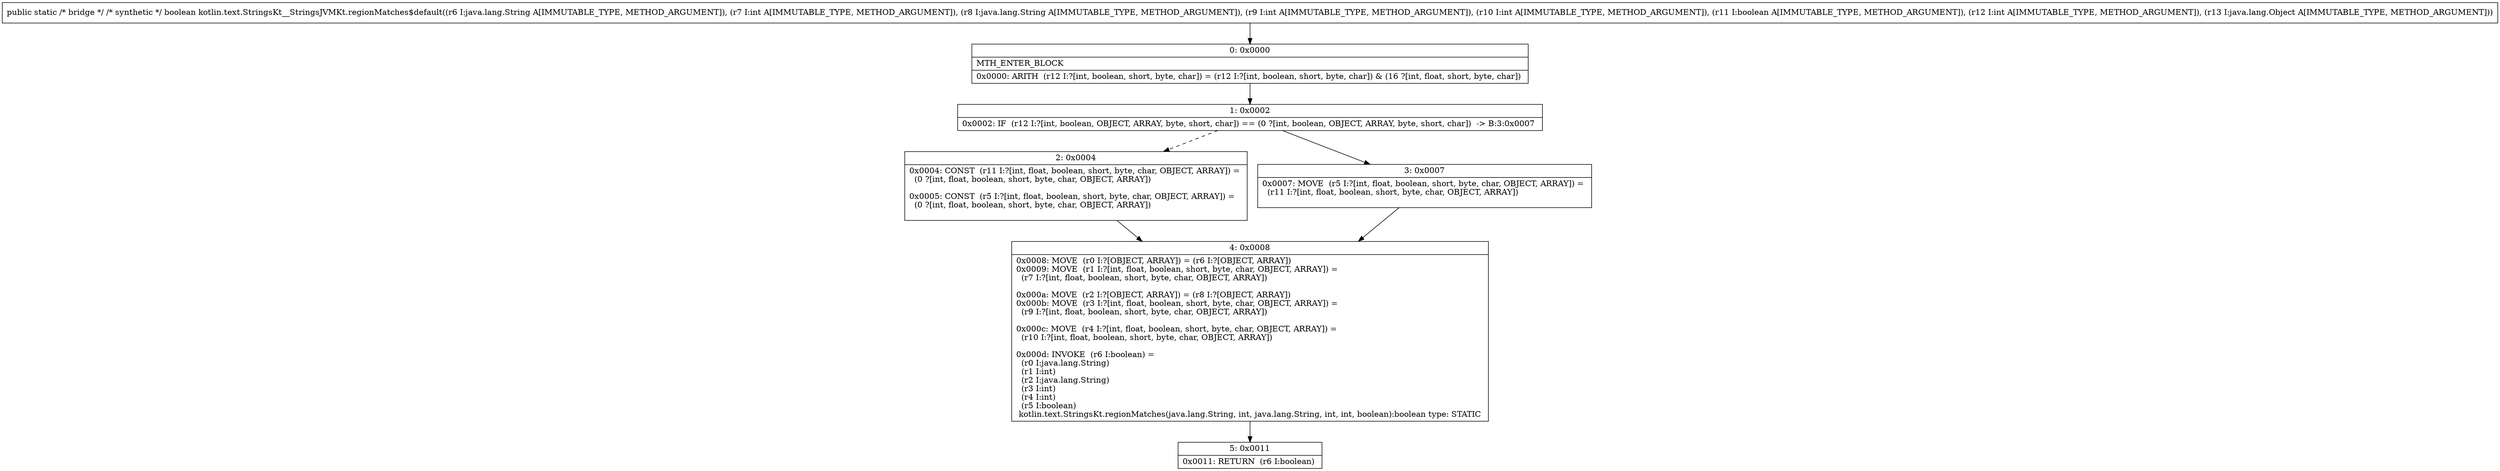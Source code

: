 digraph "CFG forkotlin.text.StringsKt__StringsJVMKt.regionMatches$default(Ljava\/lang\/String;ILjava\/lang\/String;IIZILjava\/lang\/Object;)Z" {
Node_0 [shape=record,label="{0\:\ 0x0000|MTH_ENTER_BLOCK\l|0x0000: ARITH  (r12 I:?[int, boolean, short, byte, char]) = (r12 I:?[int, boolean, short, byte, char]) & (16 ?[int, float, short, byte, char]) \l}"];
Node_1 [shape=record,label="{1\:\ 0x0002|0x0002: IF  (r12 I:?[int, boolean, OBJECT, ARRAY, byte, short, char]) == (0 ?[int, boolean, OBJECT, ARRAY, byte, short, char])  \-\> B:3:0x0007 \l}"];
Node_2 [shape=record,label="{2\:\ 0x0004|0x0004: CONST  (r11 I:?[int, float, boolean, short, byte, char, OBJECT, ARRAY]) = \l  (0 ?[int, float, boolean, short, byte, char, OBJECT, ARRAY])\l \l0x0005: CONST  (r5 I:?[int, float, boolean, short, byte, char, OBJECT, ARRAY]) = \l  (0 ?[int, float, boolean, short, byte, char, OBJECT, ARRAY])\l \l}"];
Node_3 [shape=record,label="{3\:\ 0x0007|0x0007: MOVE  (r5 I:?[int, float, boolean, short, byte, char, OBJECT, ARRAY]) = \l  (r11 I:?[int, float, boolean, short, byte, char, OBJECT, ARRAY])\l \l}"];
Node_4 [shape=record,label="{4\:\ 0x0008|0x0008: MOVE  (r0 I:?[OBJECT, ARRAY]) = (r6 I:?[OBJECT, ARRAY]) \l0x0009: MOVE  (r1 I:?[int, float, boolean, short, byte, char, OBJECT, ARRAY]) = \l  (r7 I:?[int, float, boolean, short, byte, char, OBJECT, ARRAY])\l \l0x000a: MOVE  (r2 I:?[OBJECT, ARRAY]) = (r8 I:?[OBJECT, ARRAY]) \l0x000b: MOVE  (r3 I:?[int, float, boolean, short, byte, char, OBJECT, ARRAY]) = \l  (r9 I:?[int, float, boolean, short, byte, char, OBJECT, ARRAY])\l \l0x000c: MOVE  (r4 I:?[int, float, boolean, short, byte, char, OBJECT, ARRAY]) = \l  (r10 I:?[int, float, boolean, short, byte, char, OBJECT, ARRAY])\l \l0x000d: INVOKE  (r6 I:boolean) = \l  (r0 I:java.lang.String)\l  (r1 I:int)\l  (r2 I:java.lang.String)\l  (r3 I:int)\l  (r4 I:int)\l  (r5 I:boolean)\l kotlin.text.StringsKt.regionMatches(java.lang.String, int, java.lang.String, int, int, boolean):boolean type: STATIC \l}"];
Node_5 [shape=record,label="{5\:\ 0x0011|0x0011: RETURN  (r6 I:boolean) \l}"];
MethodNode[shape=record,label="{public static \/* bridge *\/ \/* synthetic *\/ boolean kotlin.text.StringsKt__StringsJVMKt.regionMatches$default((r6 I:java.lang.String A[IMMUTABLE_TYPE, METHOD_ARGUMENT]), (r7 I:int A[IMMUTABLE_TYPE, METHOD_ARGUMENT]), (r8 I:java.lang.String A[IMMUTABLE_TYPE, METHOD_ARGUMENT]), (r9 I:int A[IMMUTABLE_TYPE, METHOD_ARGUMENT]), (r10 I:int A[IMMUTABLE_TYPE, METHOD_ARGUMENT]), (r11 I:boolean A[IMMUTABLE_TYPE, METHOD_ARGUMENT]), (r12 I:int A[IMMUTABLE_TYPE, METHOD_ARGUMENT]), (r13 I:java.lang.Object A[IMMUTABLE_TYPE, METHOD_ARGUMENT])) }"];
MethodNode -> Node_0;
Node_0 -> Node_1;
Node_1 -> Node_2[style=dashed];
Node_1 -> Node_3;
Node_2 -> Node_4;
Node_3 -> Node_4;
Node_4 -> Node_5;
}

